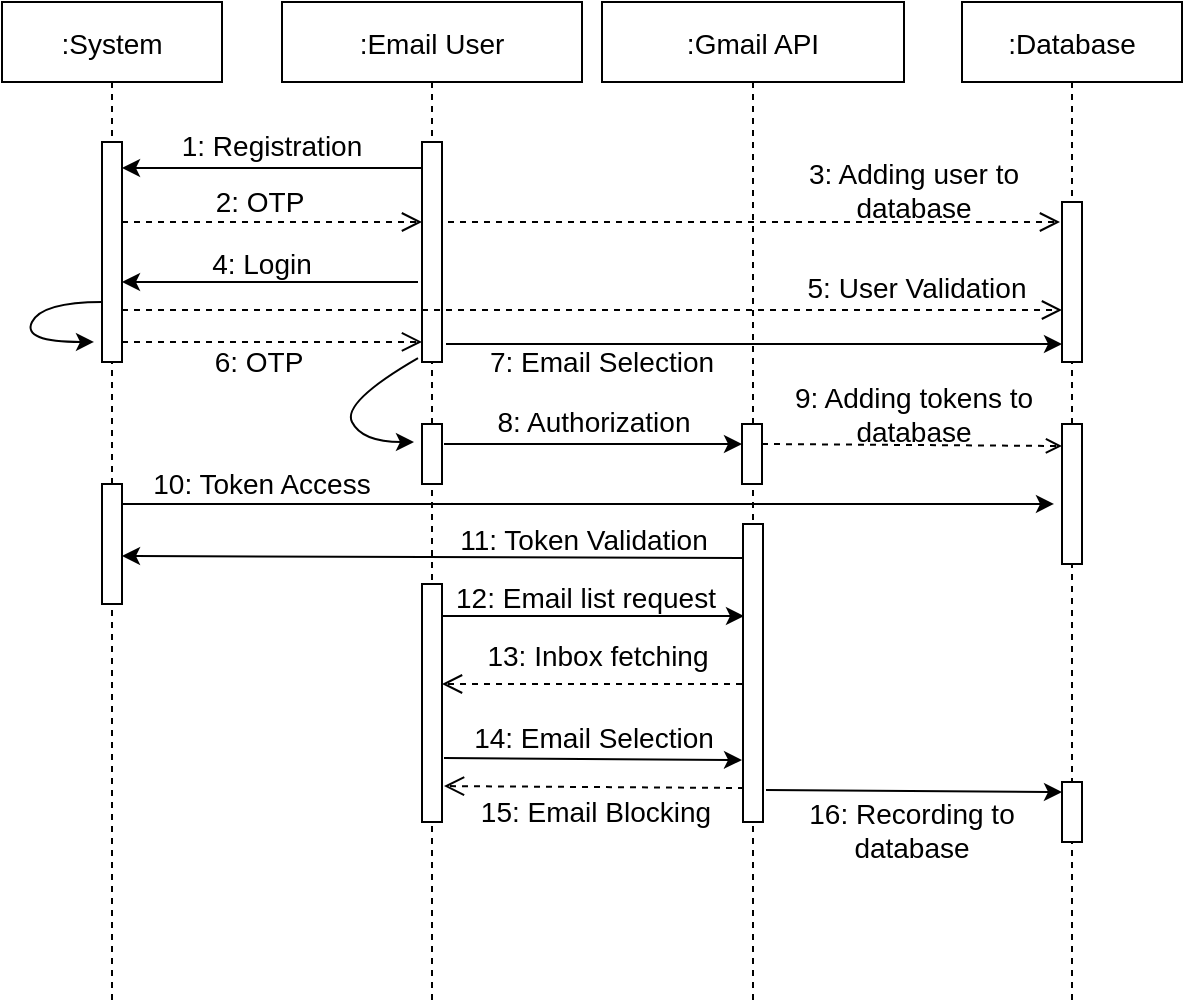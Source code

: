 <mxfile version="21.7.5" type="github">
  <diagram name="Page-1" id="13e1069c-82ec-6db2-03f1-153e76fe0fe0">
    <mxGraphModel dx="1050" dy="566" grid="1" gridSize="10" guides="1" tooltips="1" connect="1" arrows="1" fold="1" page="1" pageScale="1" pageWidth="1100" pageHeight="850" background="none" math="0" shadow="0">
      <root>
        <mxCell id="0" />
        <mxCell id="1" parent="0" />
        <mxCell id="3kVgfyli0-b0yEazTv4E-1" value=":System" style="shape=umlLifeline;perimeter=lifelinePerimeter;container=1;collapsible=0;recursiveResize=0;rounded=0;shadow=0;strokeWidth=1;fontSize=14;" vertex="1" parent="1">
          <mxGeometry x="50" y="10" width="110" height="500" as="geometry" />
        </mxCell>
        <mxCell id="3kVgfyli0-b0yEazTv4E-2" value="" style="points=[];perimeter=orthogonalPerimeter;rounded=0;shadow=0;strokeWidth=1;" vertex="1" parent="3kVgfyli0-b0yEazTv4E-1">
          <mxGeometry x="50" y="70" width="10" height="110" as="geometry" />
        </mxCell>
        <mxCell id="3kVgfyli0-b0yEazTv4E-62" value="" style="points=[];perimeter=orthogonalPerimeter;rounded=0;shadow=0;strokeWidth=1;" vertex="1" parent="3kVgfyli0-b0yEazTv4E-1">
          <mxGeometry x="50" y="241" width="10" height="60" as="geometry" />
        </mxCell>
        <mxCell id="3kVgfyli0-b0yEazTv4E-83" value="" style="curved=1;endArrow=classic;html=1;rounded=0;entryX=-0.4;entryY=0.909;entryDx=0;entryDy=0;entryPerimeter=0;exitX=0;exitY=0.727;exitDx=0;exitDy=0;exitPerimeter=0;" edge="1" parent="3kVgfyli0-b0yEazTv4E-1" source="3kVgfyli0-b0yEazTv4E-2" target="3kVgfyli0-b0yEazTv4E-2">
          <mxGeometry width="50" height="50" relative="1" as="geometry">
            <mxPoint x="-10" y="220" as="sourcePoint" />
            <mxPoint x="40" y="170" as="targetPoint" />
            <Array as="points">
              <mxPoint x="20" y="150" />
              <mxPoint x="10" y="170" />
            </Array>
          </mxGeometry>
        </mxCell>
        <mxCell id="3kVgfyli0-b0yEazTv4E-3" value=":Email User" style="shape=umlLifeline;perimeter=lifelinePerimeter;container=1;collapsible=0;recursiveResize=0;rounded=0;shadow=0;strokeWidth=1;fontSize=14;movable=1;resizable=1;rotatable=1;deletable=1;editable=1;connectable=1;locked=0;" vertex="1" parent="1">
          <mxGeometry x="190" y="10" width="150" height="500" as="geometry" />
        </mxCell>
        <mxCell id="3kVgfyli0-b0yEazTv4E-4" value="" style="points=[];perimeter=orthogonalPerimeter;rounded=0;shadow=0;strokeWidth=1;" vertex="1" parent="3kVgfyli0-b0yEazTv4E-3">
          <mxGeometry x="70" y="70" width="10" height="110" as="geometry" />
        </mxCell>
        <mxCell id="3kVgfyli0-b0yEazTv4E-5" value="" style="points=[];perimeter=orthogonalPerimeter;rounded=0;shadow=0;strokeWidth=1;" vertex="1" parent="3kVgfyli0-b0yEazTv4E-3">
          <mxGeometry x="70" y="211" width="10" height="30" as="geometry" />
        </mxCell>
        <mxCell id="3kVgfyli0-b0yEazTv4E-67" value="" style="points=[];perimeter=orthogonalPerimeter;rounded=0;shadow=0;strokeWidth=1;" vertex="1" parent="3kVgfyli0-b0yEazTv4E-3">
          <mxGeometry x="70" y="291" width="10" height="119" as="geometry" />
        </mxCell>
        <mxCell id="3kVgfyli0-b0yEazTv4E-79" value="" style="curved=1;endArrow=classic;html=1;rounded=0;exitX=-0.2;exitY=0.982;exitDx=0;exitDy=0;exitPerimeter=0;entryX=-0.4;entryY=0.3;entryDx=0;entryDy=0;entryPerimeter=0;" edge="1" parent="3kVgfyli0-b0yEazTv4E-3" source="3kVgfyli0-b0yEazTv4E-4" target="3kVgfyli0-b0yEazTv4E-5">
          <mxGeometry width="50" height="50" relative="1" as="geometry">
            <mxPoint x="320" y="324" as="sourcePoint" />
            <mxPoint x="370" y="274" as="targetPoint" />
            <Array as="points">
              <mxPoint x="30" y="200" />
              <mxPoint x="40" y="220" />
            </Array>
          </mxGeometry>
        </mxCell>
        <mxCell id="3kVgfyli0-b0yEazTv4E-8" value="" style="verticalAlign=bottom;endArrow=open;dashed=1;endSize=8;shadow=0;strokeWidth=1;fontSize=14;" edge="1" parent="1">
          <mxGeometry x="-0.06" y="-117" relative="1" as="geometry">
            <mxPoint x="260" y="120" as="targetPoint" />
            <mxPoint x="110" y="120" as="sourcePoint" />
            <mxPoint as="offset" />
          </mxGeometry>
        </mxCell>
        <mxCell id="3kVgfyli0-b0yEazTv4E-10" value="1: Registration" style="text;html=1;strokeColor=none;fillColor=none;align=center;verticalAlign=middle;whiteSpace=wrap;rounded=0;fontSize=14;" vertex="1" parent="1">
          <mxGeometry x="130" y="67" width="110" height="30" as="geometry" />
        </mxCell>
        <mxCell id="3kVgfyli0-b0yEazTv4E-11" value=":Gmail API" style="shape=umlLifeline;perimeter=lifelinePerimeter;container=1;collapsible=0;recursiveResize=0;rounded=0;shadow=0;strokeWidth=1;fontSize=14;movable=1;resizable=1;rotatable=1;deletable=1;editable=1;connectable=1;" vertex="1" parent="1">
          <mxGeometry x="350" y="10" width="151" height="500" as="geometry" />
        </mxCell>
        <mxCell id="3kVgfyli0-b0yEazTv4E-13" value="" style="points=[];perimeter=orthogonalPerimeter;rounded=0;shadow=0;strokeWidth=1;" vertex="1" parent="3kVgfyli0-b0yEazTv4E-11">
          <mxGeometry x="70" y="211" width="10" height="30" as="geometry" />
        </mxCell>
        <mxCell id="3kVgfyli0-b0yEazTv4E-66" value="" style="points=[];perimeter=orthogonalPerimeter;rounded=0;shadow=0;strokeWidth=1;" vertex="1" parent="3kVgfyli0-b0yEazTv4E-11">
          <mxGeometry x="70.5" y="261" width="10" height="149" as="geometry" />
        </mxCell>
        <mxCell id="3kVgfyli0-b0yEazTv4E-16" value="" style="endArrow=classic;html=1;rounded=0;fontSize=14;" edge="1" parent="1">
          <mxGeometry width="50" height="50" relative="1" as="geometry">
            <mxPoint x="260" y="93" as="sourcePoint" />
            <mxPoint x="110" y="93" as="targetPoint" />
          </mxGeometry>
        </mxCell>
        <mxCell id="3kVgfyli0-b0yEazTv4E-19" value="" style="verticalAlign=bottom;endArrow=open;dashed=1;endSize=8;shadow=0;strokeWidth=1;fontSize=14;" edge="1" parent="1">
          <mxGeometry x="0.32" y="-54" relative="1" as="geometry">
            <mxPoint x="580" y="164" as="targetPoint" />
            <mxPoint x="110" y="164" as="sourcePoint" />
            <mxPoint as="offset" />
          </mxGeometry>
        </mxCell>
        <mxCell id="3kVgfyli0-b0yEazTv4E-20" value=":Database" style="shape=umlLifeline;perimeter=lifelinePerimeter;container=1;collapsible=0;recursiveResize=0;rounded=0;shadow=0;strokeWidth=1;fontSize=14;movable=1;resizable=1;rotatable=1;deletable=1;editable=1;connectable=1;locked=0;" vertex="1" parent="1">
          <mxGeometry x="530" y="10" width="110" height="500" as="geometry" />
        </mxCell>
        <mxCell id="3kVgfyli0-b0yEazTv4E-22" value="" style="points=[];perimeter=orthogonalPerimeter;rounded=0;shadow=0;strokeWidth=1;" vertex="1" parent="3kVgfyli0-b0yEazTv4E-20">
          <mxGeometry x="50" y="100" width="10" height="80" as="geometry" />
        </mxCell>
        <mxCell id="3kVgfyli0-b0yEazTv4E-57" value="" style="points=[];perimeter=orthogonalPerimeter;rounded=0;shadow=0;strokeWidth=1;" vertex="1" parent="3kVgfyli0-b0yEazTv4E-20">
          <mxGeometry x="50" y="211" width="10" height="70" as="geometry" />
        </mxCell>
        <mxCell id="3kVgfyli0-b0yEazTv4E-86" value="" style="points=[];perimeter=orthogonalPerimeter;rounded=0;shadow=0;strokeWidth=1;" vertex="1" parent="3kVgfyli0-b0yEazTv4E-20">
          <mxGeometry x="50" y="390" width="10" height="30" as="geometry" />
        </mxCell>
        <mxCell id="3kVgfyli0-b0yEazTv4E-31" value="" style="endArrow=classic;html=1;rounded=0;fontSize=14;exitX=1.15;exitY=0.893;exitDx=0;exitDy=0;exitPerimeter=0;entryX=0;entryY=0.167;entryDx=0;entryDy=0;entryPerimeter=0;" edge="1" parent="1" source="3kVgfyli0-b0yEazTv4E-66" target="3kVgfyli0-b0yEazTv4E-86">
          <mxGeometry width="50" height="50" relative="1" as="geometry">
            <mxPoint x="654.5" y="380" as="sourcePoint" />
            <mxPoint x="570" y="404" as="targetPoint" />
          </mxGeometry>
        </mxCell>
        <mxCell id="3kVgfyli0-b0yEazTv4E-36" value="12: Email list request" style="text;html=1;strokeColor=none;fillColor=none;align=center;verticalAlign=middle;whiteSpace=wrap;rounded=0;labelBackgroundColor=none;labelBorderColor=none;fontSize=14;fontColor=default;" vertex="1" parent="1">
          <mxGeometry x="267" y="293" width="150" height="30" as="geometry" />
        </mxCell>
        <mxCell id="3kVgfyli0-b0yEazTv4E-46" value="2: OTP" style="text;html=1;strokeColor=none;fillColor=none;align=center;verticalAlign=middle;whiteSpace=wrap;rounded=0;fontSize=14;" vertex="1" parent="1">
          <mxGeometry x="124" y="95" width="110" height="30" as="geometry" />
        </mxCell>
        <mxCell id="3kVgfyli0-b0yEazTv4E-47" value="" style="endArrow=classic;html=1;rounded=0;fontSize=14;exitX=-0.2;exitY=0.636;exitDx=0;exitDy=0;exitPerimeter=0;" edge="1" parent="1" source="3kVgfyli0-b0yEazTv4E-4">
          <mxGeometry width="50" height="50" relative="1" as="geometry">
            <mxPoint x="840" y="190" as="sourcePoint" />
            <mxPoint x="110" y="150" as="targetPoint" />
          </mxGeometry>
        </mxCell>
        <mxCell id="3kVgfyli0-b0yEazTv4E-48" value="6: OTP" style="text;html=1;strokeColor=none;fillColor=none;align=center;verticalAlign=middle;whiteSpace=wrap;rounded=0;fontSize=14;" vertex="1" parent="1">
          <mxGeometry x="136" y="180" width="85" height="20" as="geometry" />
        </mxCell>
        <mxCell id="3kVgfyli0-b0yEazTv4E-49" value="" style="endArrow=classic;html=1;rounded=0;fontSize=14;exitX=1.1;exitY=0.333;exitDx=0;exitDy=0;exitPerimeter=0;" edge="1" parent="1" source="3kVgfyli0-b0yEazTv4E-5">
          <mxGeometry width="50" height="50" relative="1" as="geometry">
            <mxPoint x="160" y="325.5" as="sourcePoint" />
            <mxPoint x="420" y="231" as="targetPoint" />
          </mxGeometry>
        </mxCell>
        <mxCell id="3kVgfyli0-b0yEazTv4E-50" value="8: Authorization" style="text;html=1;strokeColor=none;fillColor=none;align=center;verticalAlign=middle;whiteSpace=wrap;rounded=0;fontSize=14;" vertex="1" parent="1">
          <mxGeometry x="291" y="205" width="110" height="30" as="geometry" />
        </mxCell>
        <mxCell id="3kVgfyli0-b0yEazTv4E-54" value="&lt;div&gt;3: Adding user to&lt;/div&gt;&lt;div&gt;database&lt;br&gt;&lt;/div&gt;" style="text;html=1;strokeColor=none;fillColor=none;align=center;verticalAlign=middle;whiteSpace=wrap;rounded=0;fontSize=14;" vertex="1" parent="1">
          <mxGeometry x="451" y="89" width="110" height="30" as="geometry" />
        </mxCell>
        <mxCell id="3kVgfyli0-b0yEazTv4E-18" value="4: Login" style="text;html=1;strokeColor=none;fillColor=none;align=center;verticalAlign=middle;whiteSpace=wrap;rounded=0;fontSize=14;" vertex="1" parent="1">
          <mxGeometry x="125" y="126" width="110" height="30" as="geometry" />
        </mxCell>
        <mxCell id="3kVgfyli0-b0yEazTv4E-55" value="5: User Validation" style="text;html=1;strokeColor=none;fillColor=none;align=center;verticalAlign=middle;whiteSpace=wrap;rounded=0;fontSize=14;" vertex="1" parent="1">
          <mxGeometry x="450" y="138" width="115" height="30" as="geometry" />
        </mxCell>
        <mxCell id="3kVgfyli0-b0yEazTv4E-58" value="" style="endArrow=open;html=1;rounded=0;fontSize=14;dashed=1" edge="1" parent="1">
          <mxGeometry width="50" height="50" relative="1" as="geometry">
            <mxPoint x="430" y="231" as="sourcePoint" />
            <mxPoint x="580" y="232" as="targetPoint" />
          </mxGeometry>
        </mxCell>
        <mxCell id="3kVgfyli0-b0yEazTv4E-59" value="" style="verticalAlign=bottom;endArrow=open;dashed=1;endSize=8;shadow=0;strokeWidth=1;fontSize=14;exitX=1.3;exitY=0.364;exitDx=0;exitDy=0;exitPerimeter=0;entryX=-0.1;entryY=0.125;entryDx=0;entryDy=0;entryPerimeter=0;" edge="1" parent="1" source="3kVgfyli0-b0yEazTv4E-4" target="3kVgfyli0-b0yEazTv4E-22">
          <mxGeometry x="-0.06" y="-117" relative="1" as="geometry">
            <mxPoint x="420" y="110" as="targetPoint" />
            <mxPoint x="270" y="110" as="sourcePoint" />
            <mxPoint as="offset" />
          </mxGeometry>
        </mxCell>
        <mxCell id="3kVgfyli0-b0yEazTv4E-60" value="" style="verticalAlign=bottom;endArrow=open;dashed=1;endSize=8;shadow=0;strokeWidth=1;exitX=1;exitY=0.909;exitDx=0;exitDy=0;exitPerimeter=0;entryX=0;entryY=0.909;entryDx=0;entryDy=0;entryPerimeter=0;" edge="1" parent="1" source="3kVgfyli0-b0yEazTv4E-2" target="3kVgfyli0-b0yEazTv4E-4">
          <mxGeometry x="-1" y="-70" relative="1" as="geometry">
            <mxPoint x="810" y="300" as="targetPoint" />
            <mxPoint x="660" y="300" as="sourcePoint" />
            <mxPoint x="39" y="63" as="offset" />
          </mxGeometry>
        </mxCell>
        <mxCell id="3kVgfyli0-b0yEazTv4E-61" value="&lt;div&gt;9: Adding tokens to&lt;/div&gt;&lt;div&gt;database&lt;br&gt;&lt;/div&gt;" style="text;html=1;strokeColor=none;fillColor=none;align=center;verticalAlign=middle;whiteSpace=wrap;rounded=0;fontSize=14;" vertex="1" parent="1">
          <mxGeometry x="436" y="201" width="140" height="30" as="geometry" />
        </mxCell>
        <mxCell id="3kVgfyli0-b0yEazTv4E-65" value="10: Token Access" style="text;html=1;strokeColor=none;fillColor=none;align=center;verticalAlign=middle;whiteSpace=wrap;rounded=0;fontSize=14;" vertex="1" parent="1">
          <mxGeometry x="120" y="236" width="120" height="30" as="geometry" />
        </mxCell>
        <mxCell id="3kVgfyli0-b0yEazTv4E-64" value="" style="endArrow=classic;html=1;rounded=0;fontSize=14;entryX=-0.4;entryY=0.571;entryDx=0;entryDy=0;entryPerimeter=0;" edge="1" parent="1" source="3kVgfyli0-b0yEazTv4E-62" target="3kVgfyli0-b0yEazTv4E-57">
          <mxGeometry width="50" height="50" relative="1" as="geometry">
            <mxPoint x="870" y="481.0" as="sourcePoint" />
            <mxPoint x="540" y="291" as="targetPoint" />
          </mxGeometry>
        </mxCell>
        <mxCell id="3kVgfyli0-b0yEazTv4E-68" value="" style="endArrow=classic;html=1;rounded=0;fontSize=14;" edge="1" parent="1">
          <mxGeometry width="50" height="50" relative="1" as="geometry">
            <mxPoint x="420" y="288" as="sourcePoint" />
            <mxPoint x="110" y="287" as="targetPoint" />
          </mxGeometry>
        </mxCell>
        <mxCell id="3kVgfyli0-b0yEazTv4E-69" value="11: Token Validation" style="text;html=1;strokeColor=none;fillColor=none;align=center;verticalAlign=middle;whiteSpace=wrap;rounded=0;fontSize=14;" vertex="1" parent="1">
          <mxGeometry x="274" y="264" width="134" height="30" as="geometry" />
        </mxCell>
        <mxCell id="3kVgfyli0-b0yEazTv4E-71" value="" style="endArrow=classic;html=1;rounded=0;fontSize=14;fontColor=default;" edge="1" parent="1">
          <mxGeometry width="50" height="50" relative="1" as="geometry">
            <mxPoint x="270" y="317" as="sourcePoint" />
            <mxPoint x="421" y="317" as="targetPoint" />
          </mxGeometry>
        </mxCell>
        <mxCell id="3kVgfyli0-b0yEazTv4E-72" value="" style="verticalAlign=bottom;endArrow=open;dashed=1;endSize=8;shadow=0;strokeWidth=1;" edge="1" parent="1">
          <mxGeometry x="-1" y="-70" relative="1" as="geometry">
            <mxPoint x="270" y="351" as="targetPoint" />
            <mxPoint x="420" y="351" as="sourcePoint" />
            <mxPoint x="39" y="63" as="offset" />
          </mxGeometry>
        </mxCell>
        <mxCell id="3kVgfyli0-b0yEazTv4E-73" value="13: Inbox fetching" style="text;html=1;strokeColor=none;fillColor=none;align=center;verticalAlign=middle;whiteSpace=wrap;rounded=0;labelBackgroundColor=none;labelBorderColor=none;fontSize=14;fontColor=default;" vertex="1" parent="1">
          <mxGeometry x="273" y="322" width="150" height="30" as="geometry" />
        </mxCell>
        <mxCell id="3kVgfyli0-b0yEazTv4E-75" value="" style="endArrow=classic;html=1;rounded=0;fontSize=14;exitX=1.2;exitY=0.918;exitDx=0;exitDy=0;exitPerimeter=0;" edge="1" parent="1" source="3kVgfyli0-b0yEazTv4E-4">
          <mxGeometry width="50" height="50" relative="1" as="geometry">
            <mxPoint x="890" y="225" as="sourcePoint" />
            <mxPoint x="580" y="181" as="targetPoint" />
          </mxGeometry>
        </mxCell>
        <mxCell id="3kVgfyli0-b0yEazTv4E-76" value="7: Email Selection" style="text;html=1;strokeColor=none;fillColor=none;align=center;verticalAlign=middle;whiteSpace=wrap;rounded=0;fontSize=14;" vertex="1" parent="1">
          <mxGeometry x="289" y="175" width="122" height="30" as="geometry" />
        </mxCell>
        <mxCell id="3kVgfyli0-b0yEazTv4E-77" value="" style="endArrow=classic;html=1;rounded=0;fontSize=14;fontColor=default;exitX=1.1;exitY=0.731;exitDx=0;exitDy=0;exitPerimeter=0;" edge="1" parent="1" source="3kVgfyli0-b0yEazTv4E-67">
          <mxGeometry width="50" height="50" relative="1" as="geometry">
            <mxPoint x="280" y="389" as="sourcePoint" />
            <mxPoint x="420" y="389" as="targetPoint" />
          </mxGeometry>
        </mxCell>
        <mxCell id="3kVgfyli0-b0yEazTv4E-78" value="14: Email Selection" style="text;html=1;strokeColor=none;fillColor=none;align=center;verticalAlign=middle;whiteSpace=wrap;rounded=0;labelBackgroundColor=none;labelBorderColor=none;fontSize=14;fontColor=default;" vertex="1" parent="1">
          <mxGeometry x="281" y="363" width="130" height="30" as="geometry" />
        </mxCell>
        <mxCell id="3kVgfyli0-b0yEazTv4E-84" value="" style="verticalAlign=bottom;endArrow=open;dashed=1;endSize=8;shadow=0;strokeWidth=1;entryX=1.1;entryY=0.849;entryDx=0;entryDy=0;entryPerimeter=0;exitX=0.05;exitY=0.886;exitDx=0;exitDy=0;exitPerimeter=0;" edge="1" parent="1" source="3kVgfyli0-b0yEazTv4E-66" target="3kVgfyli0-b0yEazTv4E-67">
          <mxGeometry x="-1" y="-70" relative="1" as="geometry">
            <mxPoint x="450" y="380" as="targetPoint" />
            <mxPoint x="600" y="380" as="sourcePoint" />
            <mxPoint x="39" y="63" as="offset" />
          </mxGeometry>
        </mxCell>
        <mxCell id="3kVgfyli0-b0yEazTv4E-85" value="15: Email Blocking" style="text;html=1;strokeColor=none;fillColor=none;align=center;verticalAlign=middle;whiteSpace=wrap;rounded=0;labelBackgroundColor=none;labelBorderColor=none;fontSize=14;fontColor=default;" vertex="1" parent="1">
          <mxGeometry x="287" y="400" width="120" height="30" as="geometry" />
        </mxCell>
        <mxCell id="3kVgfyli0-b0yEazTv4E-88" value="16: Recording to database" style="text;html=1;strokeColor=none;fillColor=none;align=center;verticalAlign=middle;whiteSpace=wrap;rounded=0;labelBackgroundColor=none;labelBorderColor=none;fontSize=14;fontColor=default;" vertex="1" parent="1">
          <mxGeometry x="445" y="409" width="120" height="30" as="geometry" />
        </mxCell>
      </root>
    </mxGraphModel>
  </diagram>
</mxfile>
